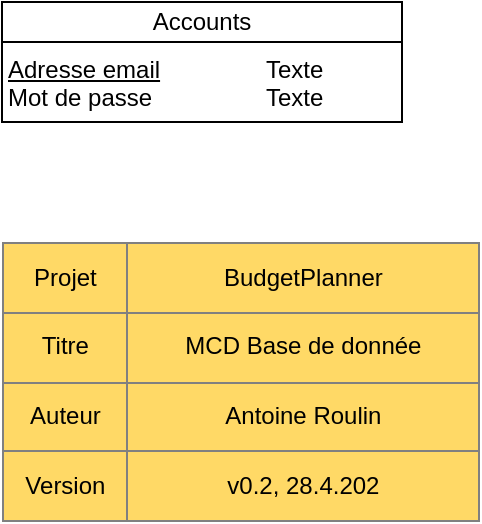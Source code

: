 <mxfile version="21.1.1" type="device">
  <diagram id="GxyxlznmTocM9lX4iMIi" name="Page-1">
    <mxGraphModel dx="1026" dy="660" grid="1" gridSize="10" guides="1" tooltips="1" connect="1" arrows="1" fold="1" page="1" pageScale="1" pageWidth="827" pageHeight="1169" math="0" shadow="0">
      <root>
        <mxCell id="0" />
        <mxCell id="1" parent="0" />
        <mxCell id="B-X4R5AWPxMzXD-QTe5f-1" value="&lt;div style=&quot;box-sizing: border-box ; width: 100% ; padding: 2px&quot;&gt;&lt;br&gt;&lt;/div&gt;" style="verticalAlign=top;align=center;overflow=fill;html=1;rounded=0;shadow=0;comic=0;labelBackgroundColor=none;strokeColor=#000000;strokeWidth=1;fillColor=#ffffff;fontFamily=Verdana;fontSize=12;fontColor=#000000;" parent="1" vertex="1">
          <mxGeometry x="40" y="40" width="200" height="60" as="geometry" />
        </mxCell>
        <mxCell id="B-X4R5AWPxMzXD-QTe5f-2" value="Accounts" style="rounded=0;whiteSpace=wrap;html=1;" parent="1" vertex="1">
          <mxGeometry x="40" y="40" width="200" height="20" as="geometry" />
        </mxCell>
        <mxCell id="B-X4R5AWPxMzXD-QTe5f-3" value="&lt;u&gt;Adresse email&lt;/u&gt;&lt;br&gt;Mot de passe" style="text;html=1;strokeColor=none;fillColor=none;align=left;verticalAlign=top;whiteSpace=wrap;rounded=0;" parent="1" vertex="1">
          <mxGeometry x="41" y="60" width="129" height="40" as="geometry" />
        </mxCell>
        <mxCell id="B-X4R5AWPxMzXD-QTe5f-4" value="Texte&lt;br&gt;Texte" style="text;html=1;strokeColor=none;fillColor=none;align=left;verticalAlign=top;whiteSpace=wrap;rounded=0;" parent="1" vertex="1">
          <mxGeometry x="170" y="60" width="70" height="40" as="geometry" />
        </mxCell>
        <mxCell id="B-X4R5AWPxMzXD-QTe5f-11" value="&lt;table border=&quot;1&quot; width=&quot;100%&quot; style=&quot;width: 100% ; height: 100% ; border-collapse: collapse&quot;&gt;&lt;tbody&gt;&lt;tr&gt;&lt;td align=&quot;center&quot;&gt;Projet&lt;/td&gt;&lt;td align=&quot;center&quot;&gt;BudgetPlanner&lt;/td&gt;&lt;/tr&gt;&lt;tr&gt;&lt;td align=&quot;center&quot;&gt;Titre&lt;/td&gt;&lt;td align=&quot;center&quot;&gt;MCD Base de donnée&lt;/td&gt;&lt;/tr&gt;&lt;tr&gt;&lt;td align=&quot;center&quot;&gt;Auteur&lt;/td&gt;&lt;td align=&quot;center&quot;&gt;Antoine Roulin&lt;/td&gt;&lt;/tr&gt;&lt;tr&gt;&lt;td style=&quot;text-align: center&quot;&gt;Version&lt;/td&gt;&lt;td style=&quot;text-align: center&quot;&gt;v0.2, 28.4.202&lt;/td&gt;&lt;/tr&gt;&lt;/tbody&gt;&lt;/table&gt;" style="text;html=1;overflow=fill;labelBackgroundColor=#FFD966;" parent="1" vertex="1">
          <mxGeometry x="40" y="160" width="239" height="140" as="geometry" />
        </mxCell>
      </root>
    </mxGraphModel>
  </diagram>
</mxfile>
